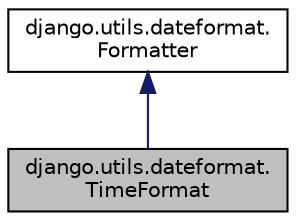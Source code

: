 digraph "django.utils.dateformat.TimeFormat"
{
 // LATEX_PDF_SIZE
  edge [fontname="Helvetica",fontsize="10",labelfontname="Helvetica",labelfontsize="10"];
  node [fontname="Helvetica",fontsize="10",shape=record];
  Node1 [label="django.utils.dateformat.\lTimeFormat",height=0.2,width=0.4,color="black", fillcolor="grey75", style="filled", fontcolor="black",tooltip=" "];
  Node2 -> Node1 [dir="back",color="midnightblue",fontsize="10",style="solid"];
  Node2 [label="django.utils.dateformat.\lFormatter",height=0.2,width=0.4,color="black", fillcolor="white", style="filled",URL="$classdjango_1_1utils_1_1dateformat_1_1_formatter.html",tooltip=" "];
}
